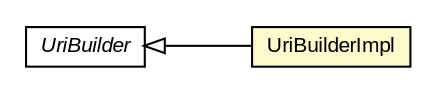 #!/usr/local/bin/dot
#
# Class diagram 
# Generated by UMLGraph version R5_6-24-gf6e263 (http://www.umlgraph.org/)
#

digraph G {
	edge [fontname="arial",fontsize=10,labelfontname="arial",labelfontsize=10];
	node [fontname="arial",fontsize=10,shape=plaintext];
	nodesep=0.25;
	ranksep=0.5;
	rankdir=LR;
	// io.reinert.requestor.uri.UriBuilderImpl
	c15744 [label=<<table title="io.reinert.requestor.uri.UriBuilderImpl" border="0" cellborder="1" cellspacing="0" cellpadding="2" port="p" bgcolor="lemonChiffon" href="./UriBuilderImpl.html">
		<tr><td><table border="0" cellspacing="0" cellpadding="1">
<tr><td align="center" balign="center"> UriBuilderImpl </td></tr>
		</table></td></tr>
		</table>>, URL="./UriBuilderImpl.html", fontname="arial", fontcolor="black", fontsize=10.0];
	// io.reinert.requestor.uri.UriBuilder
	c15746 [label=<<table title="io.reinert.requestor.uri.UriBuilder" border="0" cellborder="1" cellspacing="0" cellpadding="2" port="p" href="./UriBuilder.html">
		<tr><td><table border="0" cellspacing="0" cellpadding="1">
<tr><td align="center" balign="center"><font face="arial italic"> UriBuilder </font></td></tr>
		</table></td></tr>
		</table>>, URL="./UriBuilder.html", fontname="arial", fontcolor="black", fontsize=10.0];
	//io.reinert.requestor.uri.UriBuilderImpl extends io.reinert.requestor.uri.UriBuilder
	c15746:p -> c15744:p [dir=back,arrowtail=empty];
}

